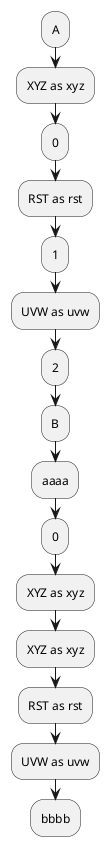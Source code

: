 {
  "sha1": "pte85f18bors557kuv20ouumzah0r35",
  "insertion": {
    "when": "2024-06-04T17:28:41.683Z",
    "url": "http://wiki.plantuml.net/site/preprocessing-json",
    "user": "plantuml@gmail.com"
  }
}
@startuml
!$partlen=2
!$data={"participants" :[
	{"name": "XYZ" ,"as": "xyz"},
	{"name": "RST" ,"as": "rst"},
	{"name": "UVW" ,"as": "uvw"}
	]
}

!$i=0
:A;

!foreach $item in $data.participants 	
	:$item.name as $item.as; 
	:$i;
        !$i = $i +1
!endfor

:B;           



!$j=0
:aaaa;
:$j;
:$data.participants[$j].name as $data.participants[$j].as;
:$data.participants[0].name as $data.participants[0].as;
:$data.participants[1].name as $data.participants[1].as;
:$data.participants[2].name as $data.participants[2].as;
:bbbb;
@enduml

